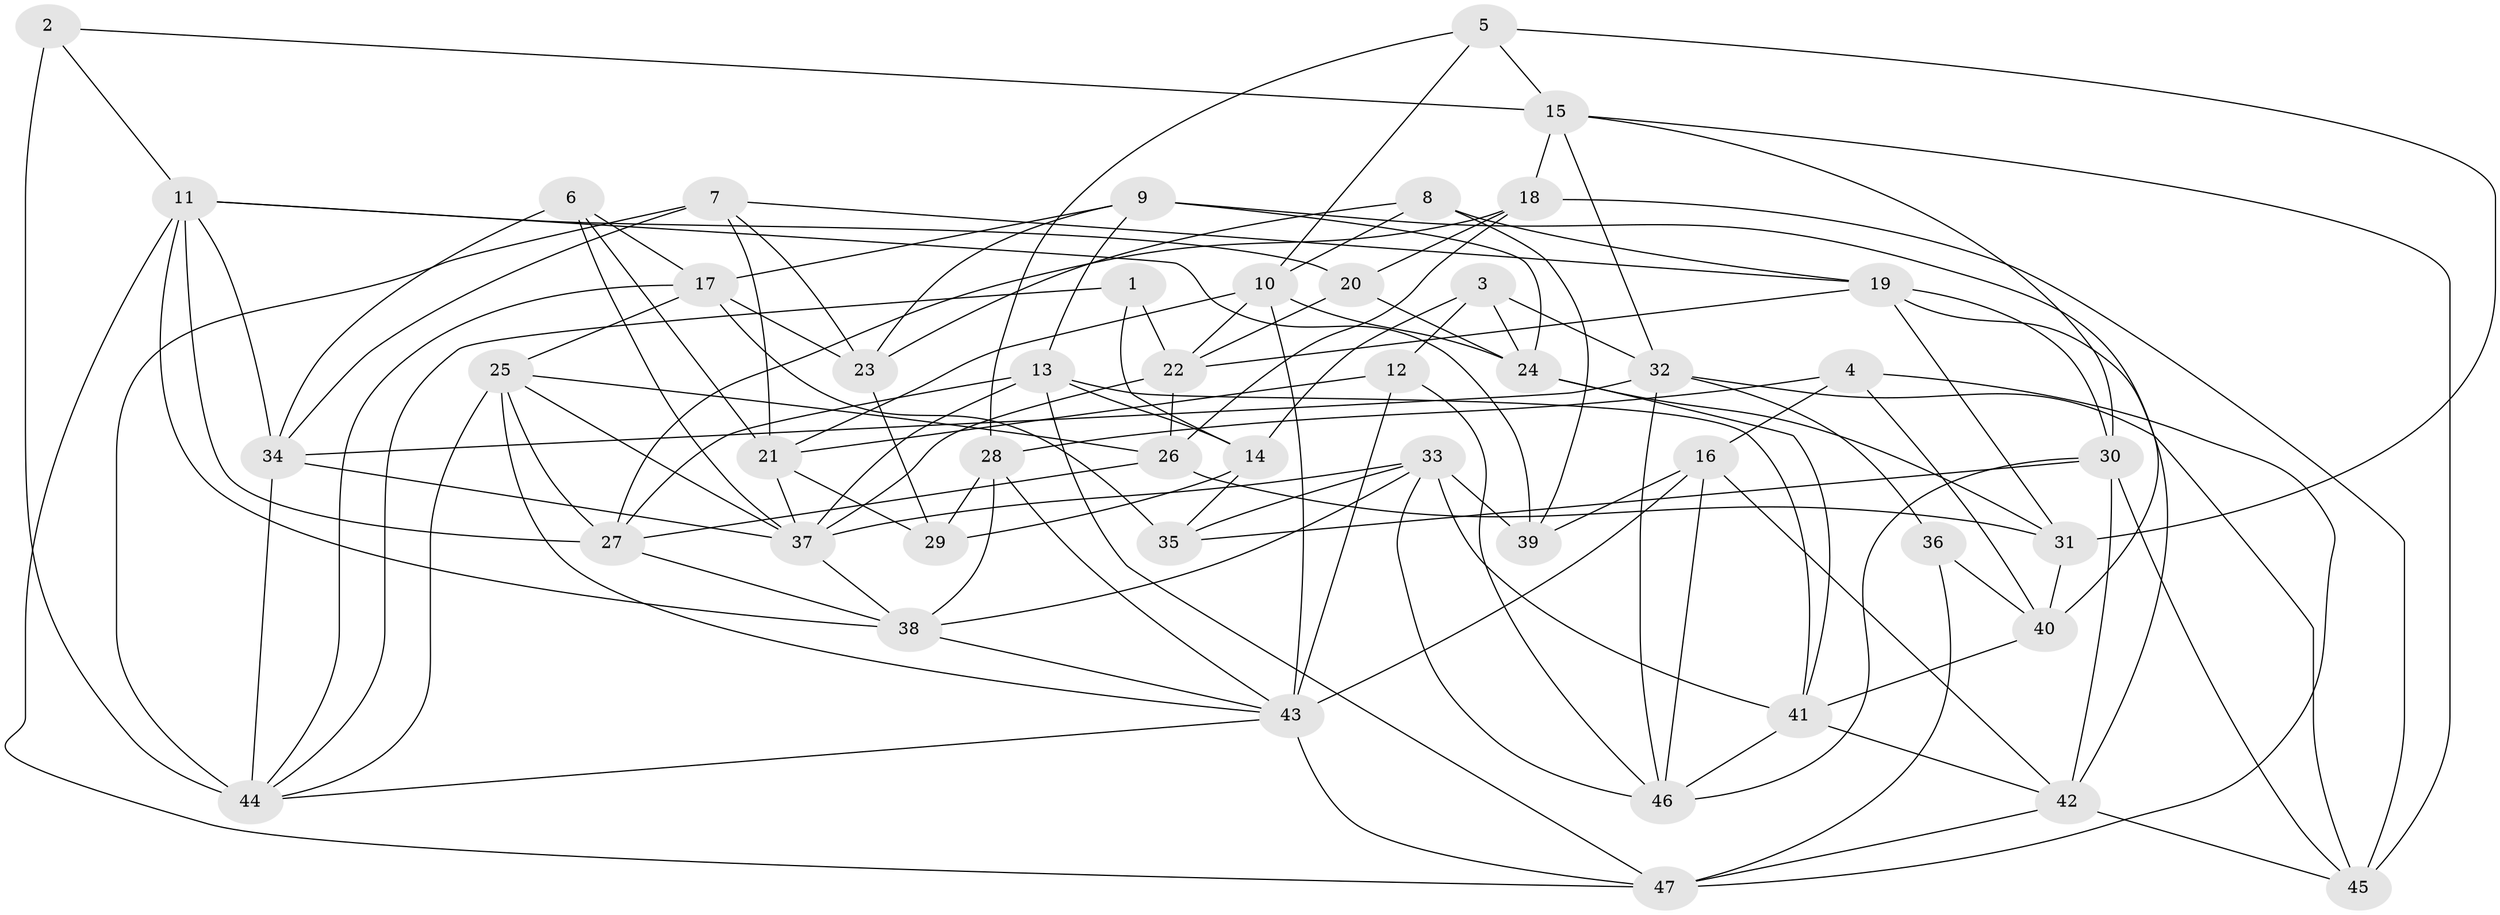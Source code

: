 // original degree distribution, {4: 1.0}
// Generated by graph-tools (version 1.1) at 2025/38/03/04/25 23:38:17]
// undirected, 47 vertices, 124 edges
graph export_dot {
  node [color=gray90,style=filled];
  1;
  2;
  3;
  4;
  5;
  6;
  7;
  8;
  9;
  10;
  11;
  12;
  13;
  14;
  15;
  16;
  17;
  18;
  19;
  20;
  21;
  22;
  23;
  24;
  25;
  26;
  27;
  28;
  29;
  30;
  31;
  32;
  33;
  34;
  35;
  36;
  37;
  38;
  39;
  40;
  41;
  42;
  43;
  44;
  45;
  46;
  47;
  1 -- 14 [weight=1.0];
  1 -- 22 [weight=1.0];
  1 -- 44 [weight=2.0];
  2 -- 11 [weight=1.0];
  2 -- 15 [weight=1.0];
  2 -- 44 [weight=2.0];
  3 -- 12 [weight=1.0];
  3 -- 14 [weight=1.0];
  3 -- 24 [weight=1.0];
  3 -- 32 [weight=1.0];
  4 -- 16 [weight=1.0];
  4 -- 28 [weight=1.0];
  4 -- 40 [weight=1.0];
  4 -- 47 [weight=1.0];
  5 -- 10 [weight=1.0];
  5 -- 15 [weight=1.0];
  5 -- 28 [weight=1.0];
  5 -- 31 [weight=1.0];
  6 -- 17 [weight=1.0];
  6 -- 21 [weight=1.0];
  6 -- 34 [weight=1.0];
  6 -- 37 [weight=1.0];
  7 -- 19 [weight=1.0];
  7 -- 21 [weight=1.0];
  7 -- 23 [weight=1.0];
  7 -- 34 [weight=1.0];
  7 -- 44 [weight=2.0];
  8 -- 10 [weight=1.0];
  8 -- 19 [weight=1.0];
  8 -- 23 [weight=2.0];
  8 -- 39 [weight=2.0];
  9 -- 13 [weight=1.0];
  9 -- 17 [weight=1.0];
  9 -- 23 [weight=1.0];
  9 -- 24 [weight=1.0];
  9 -- 40 [weight=2.0];
  10 -- 21 [weight=1.0];
  10 -- 22 [weight=1.0];
  10 -- 24 [weight=1.0];
  10 -- 43 [weight=1.0];
  11 -- 20 [weight=1.0];
  11 -- 27 [weight=1.0];
  11 -- 34 [weight=1.0];
  11 -- 38 [weight=1.0];
  11 -- 39 [weight=1.0];
  11 -- 47 [weight=2.0];
  12 -- 21 [weight=1.0];
  12 -- 43 [weight=3.0];
  12 -- 46 [weight=1.0];
  13 -- 14 [weight=1.0];
  13 -- 27 [weight=1.0];
  13 -- 37 [weight=1.0];
  13 -- 41 [weight=1.0];
  13 -- 47 [weight=1.0];
  14 -- 29 [weight=2.0];
  14 -- 35 [weight=1.0];
  15 -- 18 [weight=1.0];
  15 -- 30 [weight=1.0];
  15 -- 32 [weight=1.0];
  15 -- 45 [weight=1.0];
  16 -- 39 [weight=2.0];
  16 -- 42 [weight=1.0];
  16 -- 43 [weight=1.0];
  16 -- 46 [weight=1.0];
  17 -- 23 [weight=1.0];
  17 -- 25 [weight=1.0];
  17 -- 35 [weight=1.0];
  17 -- 44 [weight=1.0];
  18 -- 20 [weight=1.0];
  18 -- 26 [weight=1.0];
  18 -- 27 [weight=1.0];
  18 -- 45 [weight=2.0];
  19 -- 22 [weight=1.0];
  19 -- 30 [weight=1.0];
  19 -- 31 [weight=1.0];
  19 -- 42 [weight=1.0];
  20 -- 22 [weight=1.0];
  20 -- 24 [weight=1.0];
  21 -- 29 [weight=1.0];
  21 -- 37 [weight=1.0];
  22 -- 26 [weight=1.0];
  22 -- 37 [weight=1.0];
  23 -- 29 [weight=1.0];
  24 -- 31 [weight=1.0];
  24 -- 41 [weight=1.0];
  25 -- 26 [weight=1.0];
  25 -- 27 [weight=1.0];
  25 -- 37 [weight=1.0];
  25 -- 43 [weight=1.0];
  25 -- 44 [weight=1.0];
  26 -- 27 [weight=1.0];
  26 -- 31 [weight=2.0];
  27 -- 38 [weight=1.0];
  28 -- 29 [weight=2.0];
  28 -- 38 [weight=1.0];
  28 -- 43 [weight=1.0];
  30 -- 35 [weight=1.0];
  30 -- 42 [weight=1.0];
  30 -- 45 [weight=1.0];
  30 -- 46 [weight=1.0];
  31 -- 40 [weight=1.0];
  32 -- 34 [weight=1.0];
  32 -- 36 [weight=1.0];
  32 -- 45 [weight=1.0];
  32 -- 46 [weight=1.0];
  33 -- 35 [weight=1.0];
  33 -- 37 [weight=1.0];
  33 -- 38 [weight=1.0];
  33 -- 39 [weight=1.0];
  33 -- 41 [weight=1.0];
  33 -- 46 [weight=1.0];
  34 -- 37 [weight=1.0];
  34 -- 44 [weight=1.0];
  36 -- 40 [weight=1.0];
  36 -- 47 [weight=2.0];
  37 -- 38 [weight=1.0];
  38 -- 43 [weight=1.0];
  40 -- 41 [weight=1.0];
  41 -- 42 [weight=1.0];
  41 -- 46 [weight=1.0];
  42 -- 45 [weight=1.0];
  42 -- 47 [weight=1.0];
  43 -- 44 [weight=1.0];
  43 -- 47 [weight=1.0];
}
